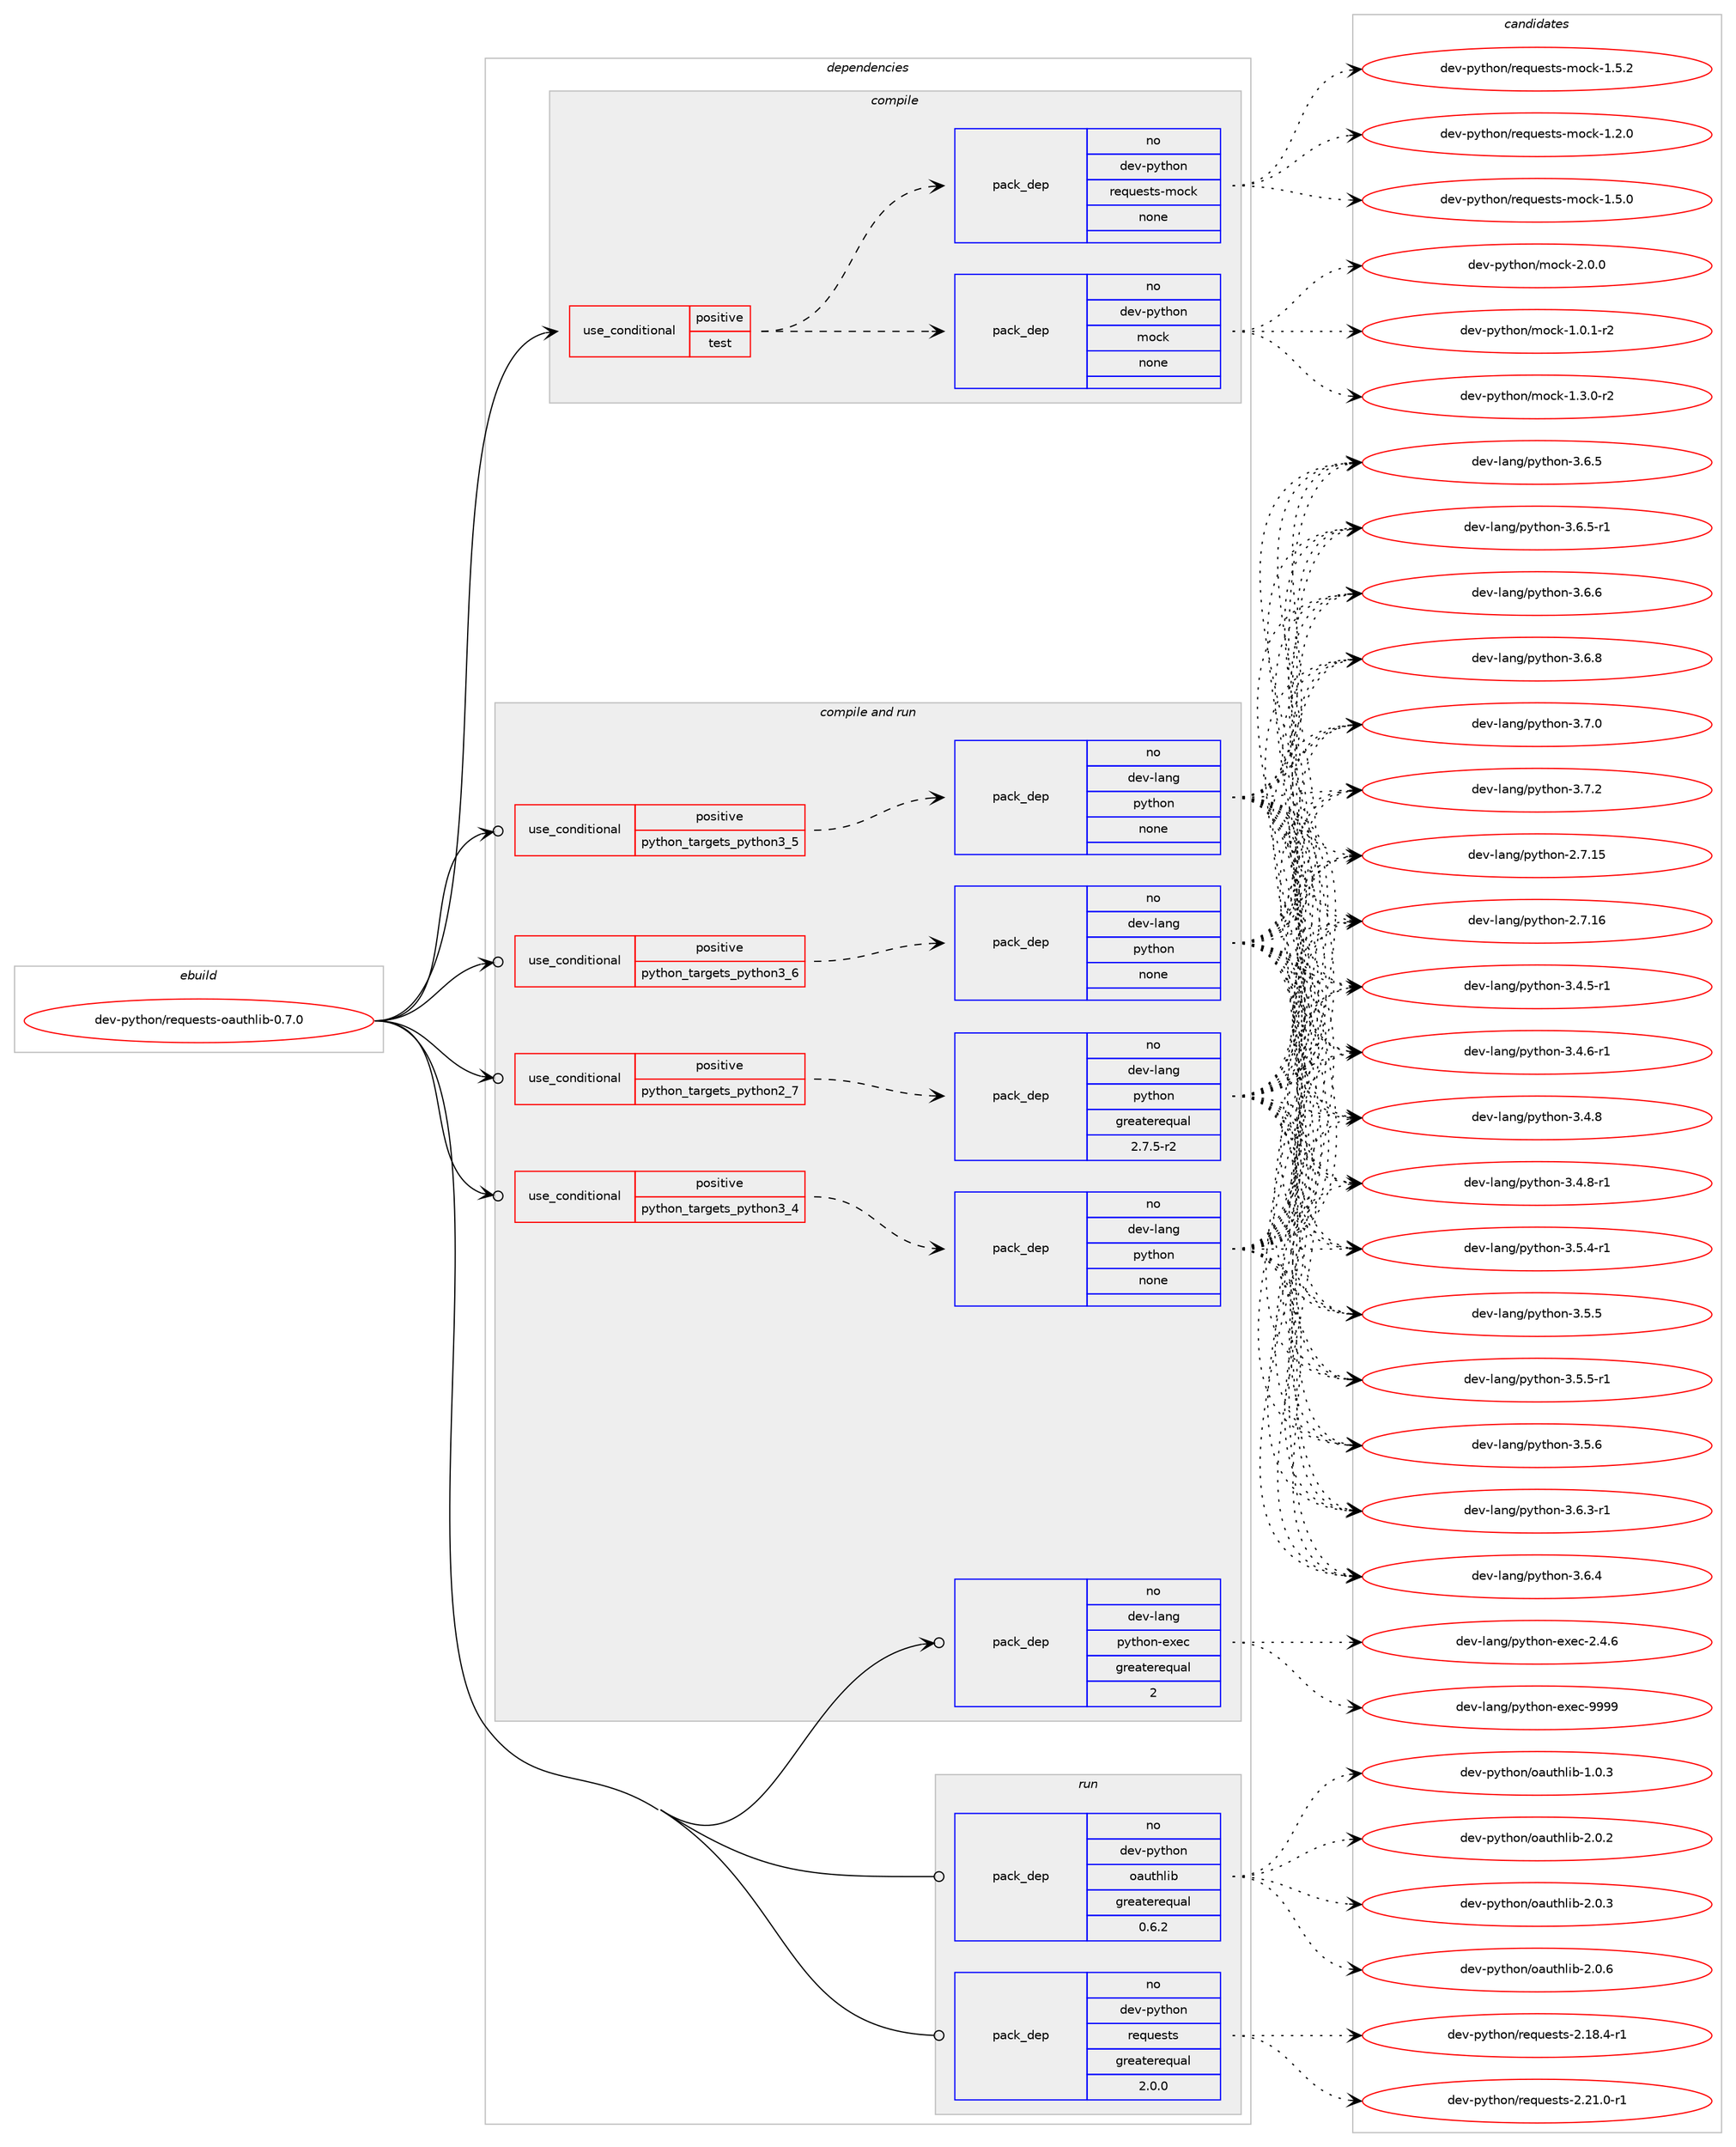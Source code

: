 digraph prolog {

# *************
# Graph options
# *************

newrank=true;
concentrate=true;
compound=true;
graph [rankdir=LR,fontname=Helvetica,fontsize=10,ranksep=1.5];#, ranksep=2.5, nodesep=0.2];
edge  [arrowhead=vee];
node  [fontname=Helvetica,fontsize=10];

# **********
# The ebuild
# **********

subgraph cluster_leftcol {
color=gray;
rank=same;
label=<<i>ebuild</i>>;
id [label="dev-python/requests-oauthlib-0.7.0", color=red, width=4, href="../dev-python/requests-oauthlib-0.7.0.svg"];
}

# ****************
# The dependencies
# ****************

subgraph cluster_midcol {
color=gray;
label=<<i>dependencies</i>>;
subgraph cluster_compile {
fillcolor="#eeeeee";
style=filled;
label=<<i>compile</i>>;
subgraph cond383834 {
dependency1439064 [label=<<TABLE BORDER="0" CELLBORDER="1" CELLSPACING="0" CELLPADDING="4"><TR><TD ROWSPAN="3" CELLPADDING="10">use_conditional</TD></TR><TR><TD>positive</TD></TR><TR><TD>test</TD></TR></TABLE>>, shape=none, color=red];
subgraph pack1031868 {
dependency1439065 [label=<<TABLE BORDER="0" CELLBORDER="1" CELLSPACING="0" CELLPADDING="4" WIDTH="220"><TR><TD ROWSPAN="6" CELLPADDING="30">pack_dep</TD></TR><TR><TD WIDTH="110">no</TD></TR><TR><TD>dev-python</TD></TR><TR><TD>mock</TD></TR><TR><TD>none</TD></TR><TR><TD></TD></TR></TABLE>>, shape=none, color=blue];
}
dependency1439064:e -> dependency1439065:w [weight=20,style="dashed",arrowhead="vee"];
subgraph pack1031869 {
dependency1439066 [label=<<TABLE BORDER="0" CELLBORDER="1" CELLSPACING="0" CELLPADDING="4" WIDTH="220"><TR><TD ROWSPAN="6" CELLPADDING="30">pack_dep</TD></TR><TR><TD WIDTH="110">no</TD></TR><TR><TD>dev-python</TD></TR><TR><TD>requests-mock</TD></TR><TR><TD>none</TD></TR><TR><TD></TD></TR></TABLE>>, shape=none, color=blue];
}
dependency1439064:e -> dependency1439066:w [weight=20,style="dashed",arrowhead="vee"];
}
id:e -> dependency1439064:w [weight=20,style="solid",arrowhead="vee"];
}
subgraph cluster_compileandrun {
fillcolor="#eeeeee";
style=filled;
label=<<i>compile and run</i>>;
subgraph cond383835 {
dependency1439067 [label=<<TABLE BORDER="0" CELLBORDER="1" CELLSPACING="0" CELLPADDING="4"><TR><TD ROWSPAN="3" CELLPADDING="10">use_conditional</TD></TR><TR><TD>positive</TD></TR><TR><TD>python_targets_python2_7</TD></TR></TABLE>>, shape=none, color=red];
subgraph pack1031870 {
dependency1439068 [label=<<TABLE BORDER="0" CELLBORDER="1" CELLSPACING="0" CELLPADDING="4" WIDTH="220"><TR><TD ROWSPAN="6" CELLPADDING="30">pack_dep</TD></TR><TR><TD WIDTH="110">no</TD></TR><TR><TD>dev-lang</TD></TR><TR><TD>python</TD></TR><TR><TD>greaterequal</TD></TR><TR><TD>2.7.5-r2</TD></TR></TABLE>>, shape=none, color=blue];
}
dependency1439067:e -> dependency1439068:w [weight=20,style="dashed",arrowhead="vee"];
}
id:e -> dependency1439067:w [weight=20,style="solid",arrowhead="odotvee"];
subgraph cond383836 {
dependency1439069 [label=<<TABLE BORDER="0" CELLBORDER="1" CELLSPACING="0" CELLPADDING="4"><TR><TD ROWSPAN="3" CELLPADDING="10">use_conditional</TD></TR><TR><TD>positive</TD></TR><TR><TD>python_targets_python3_4</TD></TR></TABLE>>, shape=none, color=red];
subgraph pack1031871 {
dependency1439070 [label=<<TABLE BORDER="0" CELLBORDER="1" CELLSPACING="0" CELLPADDING="4" WIDTH="220"><TR><TD ROWSPAN="6" CELLPADDING="30">pack_dep</TD></TR><TR><TD WIDTH="110">no</TD></TR><TR><TD>dev-lang</TD></TR><TR><TD>python</TD></TR><TR><TD>none</TD></TR><TR><TD></TD></TR></TABLE>>, shape=none, color=blue];
}
dependency1439069:e -> dependency1439070:w [weight=20,style="dashed",arrowhead="vee"];
}
id:e -> dependency1439069:w [weight=20,style="solid",arrowhead="odotvee"];
subgraph cond383837 {
dependency1439071 [label=<<TABLE BORDER="0" CELLBORDER="1" CELLSPACING="0" CELLPADDING="4"><TR><TD ROWSPAN="3" CELLPADDING="10">use_conditional</TD></TR><TR><TD>positive</TD></TR><TR><TD>python_targets_python3_5</TD></TR></TABLE>>, shape=none, color=red];
subgraph pack1031872 {
dependency1439072 [label=<<TABLE BORDER="0" CELLBORDER="1" CELLSPACING="0" CELLPADDING="4" WIDTH="220"><TR><TD ROWSPAN="6" CELLPADDING="30">pack_dep</TD></TR><TR><TD WIDTH="110">no</TD></TR><TR><TD>dev-lang</TD></TR><TR><TD>python</TD></TR><TR><TD>none</TD></TR><TR><TD></TD></TR></TABLE>>, shape=none, color=blue];
}
dependency1439071:e -> dependency1439072:w [weight=20,style="dashed",arrowhead="vee"];
}
id:e -> dependency1439071:w [weight=20,style="solid",arrowhead="odotvee"];
subgraph cond383838 {
dependency1439073 [label=<<TABLE BORDER="0" CELLBORDER="1" CELLSPACING="0" CELLPADDING="4"><TR><TD ROWSPAN="3" CELLPADDING="10">use_conditional</TD></TR><TR><TD>positive</TD></TR><TR><TD>python_targets_python3_6</TD></TR></TABLE>>, shape=none, color=red];
subgraph pack1031873 {
dependency1439074 [label=<<TABLE BORDER="0" CELLBORDER="1" CELLSPACING="0" CELLPADDING="4" WIDTH="220"><TR><TD ROWSPAN="6" CELLPADDING="30">pack_dep</TD></TR><TR><TD WIDTH="110">no</TD></TR><TR><TD>dev-lang</TD></TR><TR><TD>python</TD></TR><TR><TD>none</TD></TR><TR><TD></TD></TR></TABLE>>, shape=none, color=blue];
}
dependency1439073:e -> dependency1439074:w [weight=20,style="dashed",arrowhead="vee"];
}
id:e -> dependency1439073:w [weight=20,style="solid",arrowhead="odotvee"];
subgraph pack1031874 {
dependency1439075 [label=<<TABLE BORDER="0" CELLBORDER="1" CELLSPACING="0" CELLPADDING="4" WIDTH="220"><TR><TD ROWSPAN="6" CELLPADDING="30">pack_dep</TD></TR><TR><TD WIDTH="110">no</TD></TR><TR><TD>dev-lang</TD></TR><TR><TD>python-exec</TD></TR><TR><TD>greaterequal</TD></TR><TR><TD>2</TD></TR></TABLE>>, shape=none, color=blue];
}
id:e -> dependency1439075:w [weight=20,style="solid",arrowhead="odotvee"];
}
subgraph cluster_run {
fillcolor="#eeeeee";
style=filled;
label=<<i>run</i>>;
subgraph pack1031875 {
dependency1439076 [label=<<TABLE BORDER="0" CELLBORDER="1" CELLSPACING="0" CELLPADDING="4" WIDTH="220"><TR><TD ROWSPAN="6" CELLPADDING="30">pack_dep</TD></TR><TR><TD WIDTH="110">no</TD></TR><TR><TD>dev-python</TD></TR><TR><TD>oauthlib</TD></TR><TR><TD>greaterequal</TD></TR><TR><TD>0.6.2</TD></TR></TABLE>>, shape=none, color=blue];
}
id:e -> dependency1439076:w [weight=20,style="solid",arrowhead="odot"];
subgraph pack1031876 {
dependency1439077 [label=<<TABLE BORDER="0" CELLBORDER="1" CELLSPACING="0" CELLPADDING="4" WIDTH="220"><TR><TD ROWSPAN="6" CELLPADDING="30">pack_dep</TD></TR><TR><TD WIDTH="110">no</TD></TR><TR><TD>dev-python</TD></TR><TR><TD>requests</TD></TR><TR><TD>greaterequal</TD></TR><TR><TD>2.0.0</TD></TR></TABLE>>, shape=none, color=blue];
}
id:e -> dependency1439077:w [weight=20,style="solid",arrowhead="odot"];
}
}

# **************
# The candidates
# **************

subgraph cluster_choices {
rank=same;
color=gray;
label=<<i>candidates</i>>;

subgraph choice1031868 {
color=black;
nodesep=1;
choice1001011184511212111610411111047109111991074549464846494511450 [label="dev-python/mock-1.0.1-r2", color=red, width=4,href="../dev-python/mock-1.0.1-r2.svg"];
choice1001011184511212111610411111047109111991074549465146484511450 [label="dev-python/mock-1.3.0-r2", color=red, width=4,href="../dev-python/mock-1.3.0-r2.svg"];
choice100101118451121211161041111104710911199107455046484648 [label="dev-python/mock-2.0.0", color=red, width=4,href="../dev-python/mock-2.0.0.svg"];
dependency1439065:e -> choice1001011184511212111610411111047109111991074549464846494511450:w [style=dotted,weight="100"];
dependency1439065:e -> choice1001011184511212111610411111047109111991074549465146484511450:w [style=dotted,weight="100"];
dependency1439065:e -> choice100101118451121211161041111104710911199107455046484648:w [style=dotted,weight="100"];
}
subgraph choice1031869 {
color=black;
nodesep=1;
choice10010111845112121116104111110471141011131171011151161154510911199107454946504648 [label="dev-python/requests-mock-1.2.0", color=red, width=4,href="../dev-python/requests-mock-1.2.0.svg"];
choice10010111845112121116104111110471141011131171011151161154510911199107454946534648 [label="dev-python/requests-mock-1.5.0", color=red, width=4,href="../dev-python/requests-mock-1.5.0.svg"];
choice10010111845112121116104111110471141011131171011151161154510911199107454946534650 [label="dev-python/requests-mock-1.5.2", color=red, width=4,href="../dev-python/requests-mock-1.5.2.svg"];
dependency1439066:e -> choice10010111845112121116104111110471141011131171011151161154510911199107454946504648:w [style=dotted,weight="100"];
dependency1439066:e -> choice10010111845112121116104111110471141011131171011151161154510911199107454946534648:w [style=dotted,weight="100"];
dependency1439066:e -> choice10010111845112121116104111110471141011131171011151161154510911199107454946534650:w [style=dotted,weight="100"];
}
subgraph choice1031870 {
color=black;
nodesep=1;
choice10010111845108971101034711212111610411111045504655464953 [label="dev-lang/python-2.7.15", color=red, width=4,href="../dev-lang/python-2.7.15.svg"];
choice10010111845108971101034711212111610411111045504655464954 [label="dev-lang/python-2.7.16", color=red, width=4,href="../dev-lang/python-2.7.16.svg"];
choice1001011184510897110103471121211161041111104551465246534511449 [label="dev-lang/python-3.4.5-r1", color=red, width=4,href="../dev-lang/python-3.4.5-r1.svg"];
choice1001011184510897110103471121211161041111104551465246544511449 [label="dev-lang/python-3.4.6-r1", color=red, width=4,href="../dev-lang/python-3.4.6-r1.svg"];
choice100101118451089711010347112121116104111110455146524656 [label="dev-lang/python-3.4.8", color=red, width=4,href="../dev-lang/python-3.4.8.svg"];
choice1001011184510897110103471121211161041111104551465246564511449 [label="dev-lang/python-3.4.8-r1", color=red, width=4,href="../dev-lang/python-3.4.8-r1.svg"];
choice1001011184510897110103471121211161041111104551465346524511449 [label="dev-lang/python-3.5.4-r1", color=red, width=4,href="../dev-lang/python-3.5.4-r1.svg"];
choice100101118451089711010347112121116104111110455146534653 [label="dev-lang/python-3.5.5", color=red, width=4,href="../dev-lang/python-3.5.5.svg"];
choice1001011184510897110103471121211161041111104551465346534511449 [label="dev-lang/python-3.5.5-r1", color=red, width=4,href="../dev-lang/python-3.5.5-r1.svg"];
choice100101118451089711010347112121116104111110455146534654 [label="dev-lang/python-3.5.6", color=red, width=4,href="../dev-lang/python-3.5.6.svg"];
choice1001011184510897110103471121211161041111104551465446514511449 [label="dev-lang/python-3.6.3-r1", color=red, width=4,href="../dev-lang/python-3.6.3-r1.svg"];
choice100101118451089711010347112121116104111110455146544652 [label="dev-lang/python-3.6.4", color=red, width=4,href="../dev-lang/python-3.6.4.svg"];
choice100101118451089711010347112121116104111110455146544653 [label="dev-lang/python-3.6.5", color=red, width=4,href="../dev-lang/python-3.6.5.svg"];
choice1001011184510897110103471121211161041111104551465446534511449 [label="dev-lang/python-3.6.5-r1", color=red, width=4,href="../dev-lang/python-3.6.5-r1.svg"];
choice100101118451089711010347112121116104111110455146544654 [label="dev-lang/python-3.6.6", color=red, width=4,href="../dev-lang/python-3.6.6.svg"];
choice100101118451089711010347112121116104111110455146544656 [label="dev-lang/python-3.6.8", color=red, width=4,href="../dev-lang/python-3.6.8.svg"];
choice100101118451089711010347112121116104111110455146554648 [label="dev-lang/python-3.7.0", color=red, width=4,href="../dev-lang/python-3.7.0.svg"];
choice100101118451089711010347112121116104111110455146554650 [label="dev-lang/python-3.7.2", color=red, width=4,href="../dev-lang/python-3.7.2.svg"];
dependency1439068:e -> choice10010111845108971101034711212111610411111045504655464953:w [style=dotted,weight="100"];
dependency1439068:e -> choice10010111845108971101034711212111610411111045504655464954:w [style=dotted,weight="100"];
dependency1439068:e -> choice1001011184510897110103471121211161041111104551465246534511449:w [style=dotted,weight="100"];
dependency1439068:e -> choice1001011184510897110103471121211161041111104551465246544511449:w [style=dotted,weight="100"];
dependency1439068:e -> choice100101118451089711010347112121116104111110455146524656:w [style=dotted,weight="100"];
dependency1439068:e -> choice1001011184510897110103471121211161041111104551465246564511449:w [style=dotted,weight="100"];
dependency1439068:e -> choice1001011184510897110103471121211161041111104551465346524511449:w [style=dotted,weight="100"];
dependency1439068:e -> choice100101118451089711010347112121116104111110455146534653:w [style=dotted,weight="100"];
dependency1439068:e -> choice1001011184510897110103471121211161041111104551465346534511449:w [style=dotted,weight="100"];
dependency1439068:e -> choice100101118451089711010347112121116104111110455146534654:w [style=dotted,weight="100"];
dependency1439068:e -> choice1001011184510897110103471121211161041111104551465446514511449:w [style=dotted,weight="100"];
dependency1439068:e -> choice100101118451089711010347112121116104111110455146544652:w [style=dotted,weight="100"];
dependency1439068:e -> choice100101118451089711010347112121116104111110455146544653:w [style=dotted,weight="100"];
dependency1439068:e -> choice1001011184510897110103471121211161041111104551465446534511449:w [style=dotted,weight="100"];
dependency1439068:e -> choice100101118451089711010347112121116104111110455146544654:w [style=dotted,weight="100"];
dependency1439068:e -> choice100101118451089711010347112121116104111110455146544656:w [style=dotted,weight="100"];
dependency1439068:e -> choice100101118451089711010347112121116104111110455146554648:w [style=dotted,weight="100"];
dependency1439068:e -> choice100101118451089711010347112121116104111110455146554650:w [style=dotted,weight="100"];
}
subgraph choice1031871 {
color=black;
nodesep=1;
choice10010111845108971101034711212111610411111045504655464953 [label="dev-lang/python-2.7.15", color=red, width=4,href="../dev-lang/python-2.7.15.svg"];
choice10010111845108971101034711212111610411111045504655464954 [label="dev-lang/python-2.7.16", color=red, width=4,href="../dev-lang/python-2.7.16.svg"];
choice1001011184510897110103471121211161041111104551465246534511449 [label="dev-lang/python-3.4.5-r1", color=red, width=4,href="../dev-lang/python-3.4.5-r1.svg"];
choice1001011184510897110103471121211161041111104551465246544511449 [label="dev-lang/python-3.4.6-r1", color=red, width=4,href="../dev-lang/python-3.4.6-r1.svg"];
choice100101118451089711010347112121116104111110455146524656 [label="dev-lang/python-3.4.8", color=red, width=4,href="../dev-lang/python-3.4.8.svg"];
choice1001011184510897110103471121211161041111104551465246564511449 [label="dev-lang/python-3.4.8-r1", color=red, width=4,href="../dev-lang/python-3.4.8-r1.svg"];
choice1001011184510897110103471121211161041111104551465346524511449 [label="dev-lang/python-3.5.4-r1", color=red, width=4,href="../dev-lang/python-3.5.4-r1.svg"];
choice100101118451089711010347112121116104111110455146534653 [label="dev-lang/python-3.5.5", color=red, width=4,href="../dev-lang/python-3.5.5.svg"];
choice1001011184510897110103471121211161041111104551465346534511449 [label="dev-lang/python-3.5.5-r1", color=red, width=4,href="../dev-lang/python-3.5.5-r1.svg"];
choice100101118451089711010347112121116104111110455146534654 [label="dev-lang/python-3.5.6", color=red, width=4,href="../dev-lang/python-3.5.6.svg"];
choice1001011184510897110103471121211161041111104551465446514511449 [label="dev-lang/python-3.6.3-r1", color=red, width=4,href="../dev-lang/python-3.6.3-r1.svg"];
choice100101118451089711010347112121116104111110455146544652 [label="dev-lang/python-3.6.4", color=red, width=4,href="../dev-lang/python-3.6.4.svg"];
choice100101118451089711010347112121116104111110455146544653 [label="dev-lang/python-3.6.5", color=red, width=4,href="../dev-lang/python-3.6.5.svg"];
choice1001011184510897110103471121211161041111104551465446534511449 [label="dev-lang/python-3.6.5-r1", color=red, width=4,href="../dev-lang/python-3.6.5-r1.svg"];
choice100101118451089711010347112121116104111110455146544654 [label="dev-lang/python-3.6.6", color=red, width=4,href="../dev-lang/python-3.6.6.svg"];
choice100101118451089711010347112121116104111110455146544656 [label="dev-lang/python-3.6.8", color=red, width=4,href="../dev-lang/python-3.6.8.svg"];
choice100101118451089711010347112121116104111110455146554648 [label="dev-lang/python-3.7.0", color=red, width=4,href="../dev-lang/python-3.7.0.svg"];
choice100101118451089711010347112121116104111110455146554650 [label="dev-lang/python-3.7.2", color=red, width=4,href="../dev-lang/python-3.7.2.svg"];
dependency1439070:e -> choice10010111845108971101034711212111610411111045504655464953:w [style=dotted,weight="100"];
dependency1439070:e -> choice10010111845108971101034711212111610411111045504655464954:w [style=dotted,weight="100"];
dependency1439070:e -> choice1001011184510897110103471121211161041111104551465246534511449:w [style=dotted,weight="100"];
dependency1439070:e -> choice1001011184510897110103471121211161041111104551465246544511449:w [style=dotted,weight="100"];
dependency1439070:e -> choice100101118451089711010347112121116104111110455146524656:w [style=dotted,weight="100"];
dependency1439070:e -> choice1001011184510897110103471121211161041111104551465246564511449:w [style=dotted,weight="100"];
dependency1439070:e -> choice1001011184510897110103471121211161041111104551465346524511449:w [style=dotted,weight="100"];
dependency1439070:e -> choice100101118451089711010347112121116104111110455146534653:w [style=dotted,weight="100"];
dependency1439070:e -> choice1001011184510897110103471121211161041111104551465346534511449:w [style=dotted,weight="100"];
dependency1439070:e -> choice100101118451089711010347112121116104111110455146534654:w [style=dotted,weight="100"];
dependency1439070:e -> choice1001011184510897110103471121211161041111104551465446514511449:w [style=dotted,weight="100"];
dependency1439070:e -> choice100101118451089711010347112121116104111110455146544652:w [style=dotted,weight="100"];
dependency1439070:e -> choice100101118451089711010347112121116104111110455146544653:w [style=dotted,weight="100"];
dependency1439070:e -> choice1001011184510897110103471121211161041111104551465446534511449:w [style=dotted,weight="100"];
dependency1439070:e -> choice100101118451089711010347112121116104111110455146544654:w [style=dotted,weight="100"];
dependency1439070:e -> choice100101118451089711010347112121116104111110455146544656:w [style=dotted,weight="100"];
dependency1439070:e -> choice100101118451089711010347112121116104111110455146554648:w [style=dotted,weight="100"];
dependency1439070:e -> choice100101118451089711010347112121116104111110455146554650:w [style=dotted,weight="100"];
}
subgraph choice1031872 {
color=black;
nodesep=1;
choice10010111845108971101034711212111610411111045504655464953 [label="dev-lang/python-2.7.15", color=red, width=4,href="../dev-lang/python-2.7.15.svg"];
choice10010111845108971101034711212111610411111045504655464954 [label="dev-lang/python-2.7.16", color=red, width=4,href="../dev-lang/python-2.7.16.svg"];
choice1001011184510897110103471121211161041111104551465246534511449 [label="dev-lang/python-3.4.5-r1", color=red, width=4,href="../dev-lang/python-3.4.5-r1.svg"];
choice1001011184510897110103471121211161041111104551465246544511449 [label="dev-lang/python-3.4.6-r1", color=red, width=4,href="../dev-lang/python-3.4.6-r1.svg"];
choice100101118451089711010347112121116104111110455146524656 [label="dev-lang/python-3.4.8", color=red, width=4,href="../dev-lang/python-3.4.8.svg"];
choice1001011184510897110103471121211161041111104551465246564511449 [label="dev-lang/python-3.4.8-r1", color=red, width=4,href="../dev-lang/python-3.4.8-r1.svg"];
choice1001011184510897110103471121211161041111104551465346524511449 [label="dev-lang/python-3.5.4-r1", color=red, width=4,href="../dev-lang/python-3.5.4-r1.svg"];
choice100101118451089711010347112121116104111110455146534653 [label="dev-lang/python-3.5.5", color=red, width=4,href="../dev-lang/python-3.5.5.svg"];
choice1001011184510897110103471121211161041111104551465346534511449 [label="dev-lang/python-3.5.5-r1", color=red, width=4,href="../dev-lang/python-3.5.5-r1.svg"];
choice100101118451089711010347112121116104111110455146534654 [label="dev-lang/python-3.5.6", color=red, width=4,href="../dev-lang/python-3.5.6.svg"];
choice1001011184510897110103471121211161041111104551465446514511449 [label="dev-lang/python-3.6.3-r1", color=red, width=4,href="../dev-lang/python-3.6.3-r1.svg"];
choice100101118451089711010347112121116104111110455146544652 [label="dev-lang/python-3.6.4", color=red, width=4,href="../dev-lang/python-3.6.4.svg"];
choice100101118451089711010347112121116104111110455146544653 [label="dev-lang/python-3.6.5", color=red, width=4,href="../dev-lang/python-3.6.5.svg"];
choice1001011184510897110103471121211161041111104551465446534511449 [label="dev-lang/python-3.6.5-r1", color=red, width=4,href="../dev-lang/python-3.6.5-r1.svg"];
choice100101118451089711010347112121116104111110455146544654 [label="dev-lang/python-3.6.6", color=red, width=4,href="../dev-lang/python-3.6.6.svg"];
choice100101118451089711010347112121116104111110455146544656 [label="dev-lang/python-3.6.8", color=red, width=4,href="../dev-lang/python-3.6.8.svg"];
choice100101118451089711010347112121116104111110455146554648 [label="dev-lang/python-3.7.0", color=red, width=4,href="../dev-lang/python-3.7.0.svg"];
choice100101118451089711010347112121116104111110455146554650 [label="dev-lang/python-3.7.2", color=red, width=4,href="../dev-lang/python-3.7.2.svg"];
dependency1439072:e -> choice10010111845108971101034711212111610411111045504655464953:w [style=dotted,weight="100"];
dependency1439072:e -> choice10010111845108971101034711212111610411111045504655464954:w [style=dotted,weight="100"];
dependency1439072:e -> choice1001011184510897110103471121211161041111104551465246534511449:w [style=dotted,weight="100"];
dependency1439072:e -> choice1001011184510897110103471121211161041111104551465246544511449:w [style=dotted,weight="100"];
dependency1439072:e -> choice100101118451089711010347112121116104111110455146524656:w [style=dotted,weight="100"];
dependency1439072:e -> choice1001011184510897110103471121211161041111104551465246564511449:w [style=dotted,weight="100"];
dependency1439072:e -> choice1001011184510897110103471121211161041111104551465346524511449:w [style=dotted,weight="100"];
dependency1439072:e -> choice100101118451089711010347112121116104111110455146534653:w [style=dotted,weight="100"];
dependency1439072:e -> choice1001011184510897110103471121211161041111104551465346534511449:w [style=dotted,weight="100"];
dependency1439072:e -> choice100101118451089711010347112121116104111110455146534654:w [style=dotted,weight="100"];
dependency1439072:e -> choice1001011184510897110103471121211161041111104551465446514511449:w [style=dotted,weight="100"];
dependency1439072:e -> choice100101118451089711010347112121116104111110455146544652:w [style=dotted,weight="100"];
dependency1439072:e -> choice100101118451089711010347112121116104111110455146544653:w [style=dotted,weight="100"];
dependency1439072:e -> choice1001011184510897110103471121211161041111104551465446534511449:w [style=dotted,weight="100"];
dependency1439072:e -> choice100101118451089711010347112121116104111110455146544654:w [style=dotted,weight="100"];
dependency1439072:e -> choice100101118451089711010347112121116104111110455146544656:w [style=dotted,weight="100"];
dependency1439072:e -> choice100101118451089711010347112121116104111110455146554648:w [style=dotted,weight="100"];
dependency1439072:e -> choice100101118451089711010347112121116104111110455146554650:w [style=dotted,weight="100"];
}
subgraph choice1031873 {
color=black;
nodesep=1;
choice10010111845108971101034711212111610411111045504655464953 [label="dev-lang/python-2.7.15", color=red, width=4,href="../dev-lang/python-2.7.15.svg"];
choice10010111845108971101034711212111610411111045504655464954 [label="dev-lang/python-2.7.16", color=red, width=4,href="../dev-lang/python-2.7.16.svg"];
choice1001011184510897110103471121211161041111104551465246534511449 [label="dev-lang/python-3.4.5-r1", color=red, width=4,href="../dev-lang/python-3.4.5-r1.svg"];
choice1001011184510897110103471121211161041111104551465246544511449 [label="dev-lang/python-3.4.6-r1", color=red, width=4,href="../dev-lang/python-3.4.6-r1.svg"];
choice100101118451089711010347112121116104111110455146524656 [label="dev-lang/python-3.4.8", color=red, width=4,href="../dev-lang/python-3.4.8.svg"];
choice1001011184510897110103471121211161041111104551465246564511449 [label="dev-lang/python-3.4.8-r1", color=red, width=4,href="../dev-lang/python-3.4.8-r1.svg"];
choice1001011184510897110103471121211161041111104551465346524511449 [label="dev-lang/python-3.5.4-r1", color=red, width=4,href="../dev-lang/python-3.5.4-r1.svg"];
choice100101118451089711010347112121116104111110455146534653 [label="dev-lang/python-3.5.5", color=red, width=4,href="../dev-lang/python-3.5.5.svg"];
choice1001011184510897110103471121211161041111104551465346534511449 [label="dev-lang/python-3.5.5-r1", color=red, width=4,href="../dev-lang/python-3.5.5-r1.svg"];
choice100101118451089711010347112121116104111110455146534654 [label="dev-lang/python-3.5.6", color=red, width=4,href="../dev-lang/python-3.5.6.svg"];
choice1001011184510897110103471121211161041111104551465446514511449 [label="dev-lang/python-3.6.3-r1", color=red, width=4,href="../dev-lang/python-3.6.3-r1.svg"];
choice100101118451089711010347112121116104111110455146544652 [label="dev-lang/python-3.6.4", color=red, width=4,href="../dev-lang/python-3.6.4.svg"];
choice100101118451089711010347112121116104111110455146544653 [label="dev-lang/python-3.6.5", color=red, width=4,href="../dev-lang/python-3.6.5.svg"];
choice1001011184510897110103471121211161041111104551465446534511449 [label="dev-lang/python-3.6.5-r1", color=red, width=4,href="../dev-lang/python-3.6.5-r1.svg"];
choice100101118451089711010347112121116104111110455146544654 [label="dev-lang/python-3.6.6", color=red, width=4,href="../dev-lang/python-3.6.6.svg"];
choice100101118451089711010347112121116104111110455146544656 [label="dev-lang/python-3.6.8", color=red, width=4,href="../dev-lang/python-3.6.8.svg"];
choice100101118451089711010347112121116104111110455146554648 [label="dev-lang/python-3.7.0", color=red, width=4,href="../dev-lang/python-3.7.0.svg"];
choice100101118451089711010347112121116104111110455146554650 [label="dev-lang/python-3.7.2", color=red, width=4,href="../dev-lang/python-3.7.2.svg"];
dependency1439074:e -> choice10010111845108971101034711212111610411111045504655464953:w [style=dotted,weight="100"];
dependency1439074:e -> choice10010111845108971101034711212111610411111045504655464954:w [style=dotted,weight="100"];
dependency1439074:e -> choice1001011184510897110103471121211161041111104551465246534511449:w [style=dotted,weight="100"];
dependency1439074:e -> choice1001011184510897110103471121211161041111104551465246544511449:w [style=dotted,weight="100"];
dependency1439074:e -> choice100101118451089711010347112121116104111110455146524656:w [style=dotted,weight="100"];
dependency1439074:e -> choice1001011184510897110103471121211161041111104551465246564511449:w [style=dotted,weight="100"];
dependency1439074:e -> choice1001011184510897110103471121211161041111104551465346524511449:w [style=dotted,weight="100"];
dependency1439074:e -> choice100101118451089711010347112121116104111110455146534653:w [style=dotted,weight="100"];
dependency1439074:e -> choice1001011184510897110103471121211161041111104551465346534511449:w [style=dotted,weight="100"];
dependency1439074:e -> choice100101118451089711010347112121116104111110455146534654:w [style=dotted,weight="100"];
dependency1439074:e -> choice1001011184510897110103471121211161041111104551465446514511449:w [style=dotted,weight="100"];
dependency1439074:e -> choice100101118451089711010347112121116104111110455146544652:w [style=dotted,weight="100"];
dependency1439074:e -> choice100101118451089711010347112121116104111110455146544653:w [style=dotted,weight="100"];
dependency1439074:e -> choice1001011184510897110103471121211161041111104551465446534511449:w [style=dotted,weight="100"];
dependency1439074:e -> choice100101118451089711010347112121116104111110455146544654:w [style=dotted,weight="100"];
dependency1439074:e -> choice100101118451089711010347112121116104111110455146544656:w [style=dotted,weight="100"];
dependency1439074:e -> choice100101118451089711010347112121116104111110455146554648:w [style=dotted,weight="100"];
dependency1439074:e -> choice100101118451089711010347112121116104111110455146554650:w [style=dotted,weight="100"];
}
subgraph choice1031874 {
color=black;
nodesep=1;
choice1001011184510897110103471121211161041111104510112010199455046524654 [label="dev-lang/python-exec-2.4.6", color=red, width=4,href="../dev-lang/python-exec-2.4.6.svg"];
choice10010111845108971101034711212111610411111045101120101994557575757 [label="dev-lang/python-exec-9999", color=red, width=4,href="../dev-lang/python-exec-9999.svg"];
dependency1439075:e -> choice1001011184510897110103471121211161041111104510112010199455046524654:w [style=dotted,weight="100"];
dependency1439075:e -> choice10010111845108971101034711212111610411111045101120101994557575757:w [style=dotted,weight="100"];
}
subgraph choice1031875 {
color=black;
nodesep=1;
choice10010111845112121116104111110471119711711610410810598454946484651 [label="dev-python/oauthlib-1.0.3", color=red, width=4,href="../dev-python/oauthlib-1.0.3.svg"];
choice10010111845112121116104111110471119711711610410810598455046484650 [label="dev-python/oauthlib-2.0.2", color=red, width=4,href="../dev-python/oauthlib-2.0.2.svg"];
choice10010111845112121116104111110471119711711610410810598455046484651 [label="dev-python/oauthlib-2.0.3", color=red, width=4,href="../dev-python/oauthlib-2.0.3.svg"];
choice10010111845112121116104111110471119711711610410810598455046484654 [label="dev-python/oauthlib-2.0.6", color=red, width=4,href="../dev-python/oauthlib-2.0.6.svg"];
dependency1439076:e -> choice10010111845112121116104111110471119711711610410810598454946484651:w [style=dotted,weight="100"];
dependency1439076:e -> choice10010111845112121116104111110471119711711610410810598455046484650:w [style=dotted,weight="100"];
dependency1439076:e -> choice10010111845112121116104111110471119711711610410810598455046484651:w [style=dotted,weight="100"];
dependency1439076:e -> choice10010111845112121116104111110471119711711610410810598455046484654:w [style=dotted,weight="100"];
}
subgraph choice1031876 {
color=black;
nodesep=1;
choice1001011184511212111610411111047114101113117101115116115455046495646524511449 [label="dev-python/requests-2.18.4-r1", color=red, width=4,href="../dev-python/requests-2.18.4-r1.svg"];
choice1001011184511212111610411111047114101113117101115116115455046504946484511449 [label="dev-python/requests-2.21.0-r1", color=red, width=4,href="../dev-python/requests-2.21.0-r1.svg"];
dependency1439077:e -> choice1001011184511212111610411111047114101113117101115116115455046495646524511449:w [style=dotted,weight="100"];
dependency1439077:e -> choice1001011184511212111610411111047114101113117101115116115455046504946484511449:w [style=dotted,weight="100"];
}
}

}
